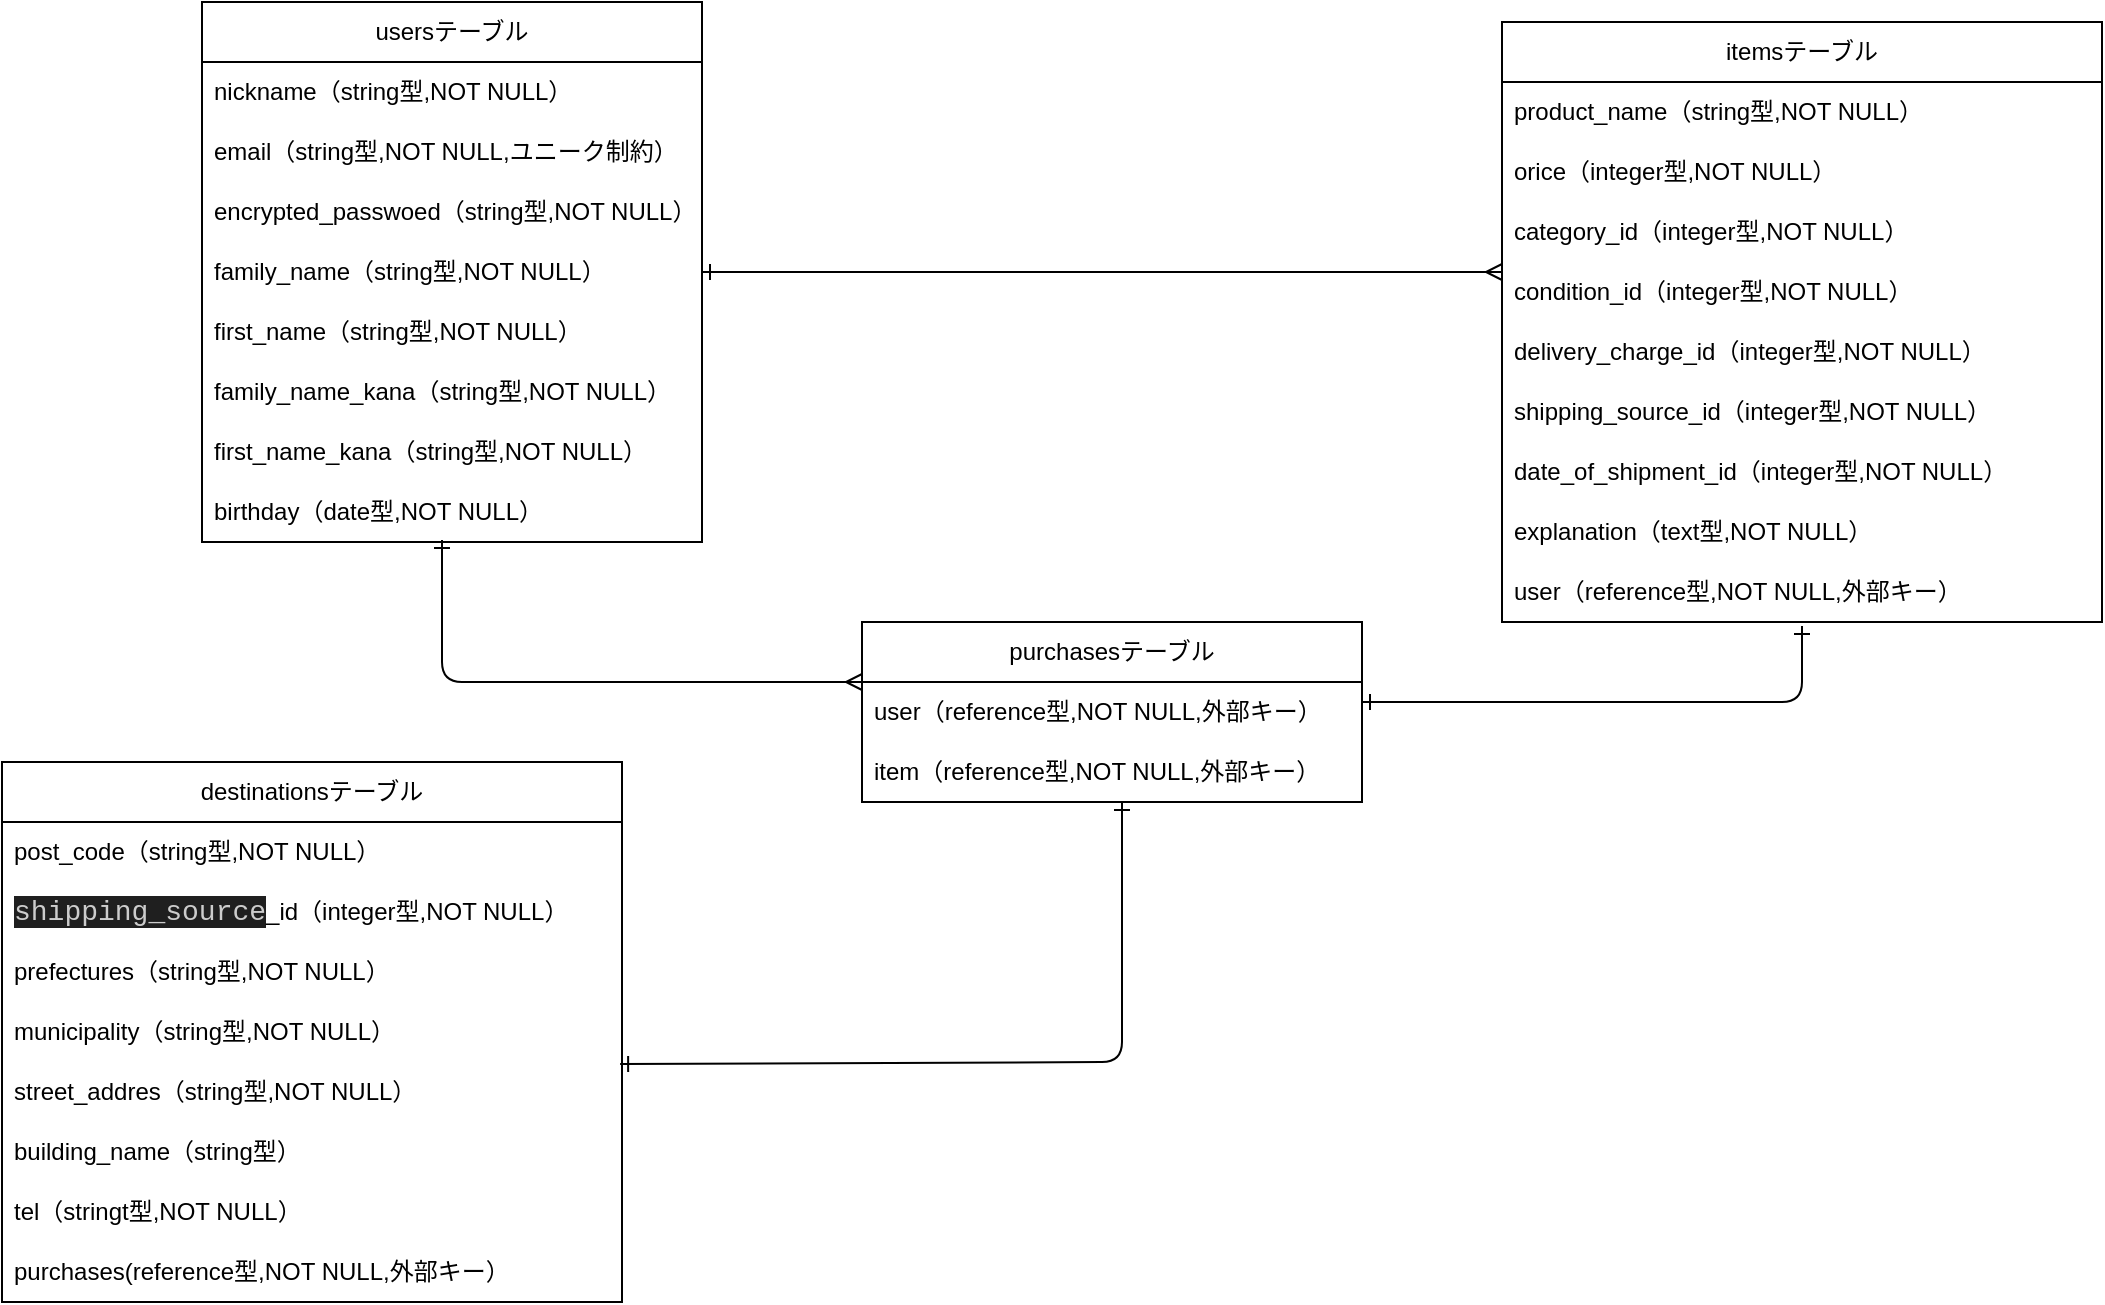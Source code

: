 <mxfile>
    <diagram id="Mz9CsOdYH0cB0qUMlYwv" name="ページ1">
        <mxGraphModel dx="1826" dy="592" grid="1" gridSize="10" guides="1" tooltips="1" connect="1" arrows="1" fold="1" page="1" pageScale="1" pageWidth="827" pageHeight="1169" math="0" shadow="0">
            <root>
                <mxCell id="0"/>
                <mxCell id="1" parent="0"/>
                <mxCell id="2" value="usersテーブル" style="swimlane;fontStyle=0;childLayout=stackLayout;horizontal=1;startSize=30;horizontalStack=0;resizeParent=1;resizeParentMax=0;resizeLast=0;collapsible=1;marginBottom=0;whiteSpace=wrap;html=1;" parent="1" vertex="1">
                    <mxGeometry x="-440" y="50" width="250" height="270" as="geometry"/>
                </mxCell>
                <mxCell id="5" value="nickname（string型,NOT NULL）" style="text;strokeColor=none;fillColor=none;align=left;verticalAlign=middle;spacingLeft=4;spacingRight=4;overflow=hidden;points=[[0,0.5],[1,0.5]];portConstraint=eastwest;rotatable=0;whiteSpace=wrap;html=1;" parent="2" vertex="1">
                    <mxGeometry y="30" width="250" height="30" as="geometry"/>
                </mxCell>
                <mxCell id="3" value="email（string型,NOT NULL,ユニーク制約）" style="text;strokeColor=none;fillColor=none;align=left;verticalAlign=middle;spacingLeft=4;spacingRight=4;overflow=hidden;points=[[0,0.5],[1,0.5]];portConstraint=eastwest;rotatable=0;whiteSpace=wrap;html=1;" parent="2" vertex="1">
                    <mxGeometry y="60" width="250" height="30" as="geometry"/>
                </mxCell>
                <mxCell id="4" value="encrypted_passwoed（string型,NOT NULL）" style="text;strokeColor=none;fillColor=none;align=left;verticalAlign=middle;spacingLeft=4;spacingRight=4;overflow=hidden;points=[[0,0.5],[1,0.5]];portConstraint=eastwest;rotatable=0;whiteSpace=wrap;html=1;" parent="2" vertex="1">
                    <mxGeometry y="90" width="250" height="30" as="geometry"/>
                </mxCell>
                <mxCell id="6" value="family_name（string型,NOT NULL）" style="text;strokeColor=none;fillColor=none;align=left;verticalAlign=middle;spacingLeft=4;spacingRight=4;overflow=hidden;points=[[0,0.5],[1,0.5]];portConstraint=eastwest;rotatable=0;whiteSpace=wrap;html=1;" parent="2" vertex="1">
                    <mxGeometry y="120" width="250" height="30" as="geometry"/>
                </mxCell>
                <mxCell id="20" value="first_name（string型,NOT NULL）" style="text;strokeColor=none;fillColor=none;align=left;verticalAlign=middle;spacingLeft=4;spacingRight=4;overflow=hidden;points=[[0,0.5],[1,0.5]];portConstraint=eastwest;rotatable=0;whiteSpace=wrap;html=1;" parent="2" vertex="1">
                    <mxGeometry y="150" width="250" height="30" as="geometry"/>
                </mxCell>
                <mxCell id="47" value="family_name_kana（string型,NOT NULL）" style="text;strokeColor=none;fillColor=none;align=left;verticalAlign=middle;spacingLeft=4;spacingRight=4;overflow=hidden;points=[[0,0.5],[1,0.5]];portConstraint=eastwest;rotatable=0;whiteSpace=wrap;html=1;" parent="2" vertex="1">
                    <mxGeometry y="180" width="250" height="30" as="geometry"/>
                </mxCell>
                <mxCell id="48" value="first_name_kana（string型,NOT NULL）" style="text;strokeColor=none;fillColor=none;align=left;verticalAlign=middle;spacingLeft=4;spacingRight=4;overflow=hidden;points=[[0,0.5],[1,0.5]];portConstraint=eastwest;rotatable=0;whiteSpace=wrap;html=1;" parent="2" vertex="1">
                    <mxGeometry y="210" width="250" height="30" as="geometry"/>
                </mxCell>
                <mxCell id="8" value="birthday（date型,NOT NULL）" style="text;strokeColor=none;fillColor=none;align=left;verticalAlign=middle;spacingLeft=4;spacingRight=4;overflow=hidden;points=[[0,0.5],[1,0.5]];portConstraint=eastwest;rotatable=0;whiteSpace=wrap;html=1;" parent="2" vertex="1">
                    <mxGeometry y="240" width="250" height="30" as="geometry"/>
                </mxCell>
                <mxCell id="9" value="itemsテーブル" style="swimlane;fontStyle=0;childLayout=stackLayout;horizontal=1;startSize=30;horizontalStack=0;resizeParent=1;resizeParentMax=0;resizeLast=0;collapsible=1;marginBottom=0;whiteSpace=wrap;html=1;" parent="1" vertex="1">
                    <mxGeometry x="210" y="60" width="300" height="300" as="geometry"/>
                </mxCell>
                <mxCell id="50" value="product_name（string型,NOT NULL）" style="text;strokeColor=none;fillColor=none;align=left;verticalAlign=middle;spacingLeft=4;spacingRight=4;overflow=hidden;points=[[0,0.5],[1,0.5]];portConstraint=eastwest;rotatable=0;whiteSpace=wrap;html=1;" parent="9" vertex="1">
                    <mxGeometry y="30" width="300" height="30" as="geometry"/>
                </mxCell>
                <mxCell id="51" value="orice（integer型,NOT NULL）" style="text;strokeColor=none;fillColor=none;align=left;verticalAlign=middle;spacingLeft=4;spacingRight=4;overflow=hidden;points=[[0,0.5],[1,0.5]];portConstraint=eastwest;rotatable=0;whiteSpace=wrap;html=1;" parent="9" vertex="1">
                    <mxGeometry y="60" width="300" height="30" as="geometry"/>
                </mxCell>
                <mxCell id="10" value="category_id（integer型,NOT NULL）" style="text;strokeColor=none;fillColor=none;align=left;verticalAlign=middle;spacingLeft=4;spacingRight=4;overflow=hidden;points=[[0,0.5],[1,0.5]];portConstraint=eastwest;rotatable=0;whiteSpace=wrap;html=1;" parent="9" vertex="1">
                    <mxGeometry y="90" width="300" height="30" as="geometry"/>
                </mxCell>
                <mxCell id="23" value="condition_id（integer型,NOT NULL）" style="text;strokeColor=none;fillColor=none;align=left;verticalAlign=middle;spacingLeft=4;spacingRight=4;overflow=hidden;points=[[0,0.5],[1,0.5]];portConstraint=eastwest;rotatable=0;whiteSpace=wrap;html=1;" parent="9" vertex="1">
                    <mxGeometry y="120" width="300" height="30" as="geometry"/>
                </mxCell>
                <mxCell id="22" value="delivery_charge_id（integer型,NOT NULL）" style="text;strokeColor=none;fillColor=none;align=left;verticalAlign=middle;spacingLeft=4;spacingRight=4;overflow=hidden;points=[[0,0.5],[1,0.5]];portConstraint=eastwest;rotatable=0;whiteSpace=wrap;html=1;" parent="9" vertex="1">
                    <mxGeometry y="150" width="300" height="30" as="geometry"/>
                </mxCell>
                <mxCell id="21" value="shipping_source_id（integer型,NOT NULL）" style="text;strokeColor=none;fillColor=none;align=left;verticalAlign=middle;spacingLeft=4;spacingRight=4;overflow=hidden;points=[[0,0.5],[1,0.5]];portConstraint=eastwest;rotatable=0;whiteSpace=wrap;html=1;" parent="9" vertex="1">
                    <mxGeometry y="180" width="300" height="30" as="geometry"/>
                </mxCell>
                <mxCell id="24" value="date_of_shipment_id（integer型,NOT NULL）" style="text;strokeColor=none;fillColor=none;align=left;verticalAlign=middle;spacingLeft=4;spacingRight=4;overflow=hidden;points=[[0,0.5],[1,0.5]];portConstraint=eastwest;rotatable=0;whiteSpace=wrap;html=1;" parent="9" vertex="1">
                    <mxGeometry y="210" width="300" height="30" as="geometry"/>
                </mxCell>
                <mxCell id="11" value="explanation（text型,NOT NULL）" style="text;strokeColor=none;fillColor=none;align=left;verticalAlign=middle;spacingLeft=4;spacingRight=4;overflow=hidden;points=[[0,0.5],[1,0.5]];portConstraint=eastwest;rotatable=0;whiteSpace=wrap;html=1;" parent="9" vertex="1">
                    <mxGeometry y="240" width="300" height="30" as="geometry"/>
                </mxCell>
                <mxCell id="13" value="user（reference型,NOT NULL,外部キー）" style="text;strokeColor=none;fillColor=none;align=left;verticalAlign=middle;spacingLeft=4;spacingRight=4;overflow=hidden;points=[[0,0.5],[1,0.5]];portConstraint=eastwest;rotatable=0;whiteSpace=wrap;html=1;" parent="9" vertex="1">
                    <mxGeometry y="270" width="300" height="30" as="geometry"/>
                </mxCell>
                <mxCell id="25" value="destinationsテーブル" style="swimlane;fontStyle=0;childLayout=stackLayout;horizontal=1;startSize=30;horizontalStack=0;resizeParent=1;resizeParentMax=0;resizeLast=0;collapsible=1;marginBottom=0;whiteSpace=wrap;html=1;" parent="1" vertex="1">
                    <mxGeometry x="-540" y="430" width="310" height="270" as="geometry"/>
                </mxCell>
                <mxCell id="26" value="post_code（string型,NOT NULL）" style="text;strokeColor=none;fillColor=none;align=left;verticalAlign=middle;spacingLeft=4;spacingRight=4;overflow=hidden;points=[[0,0.5],[1,0.5]];portConstraint=eastwest;rotatable=0;whiteSpace=wrap;html=1;" parent="25" vertex="1">
                    <mxGeometry y="30" width="310" height="30" as="geometry"/>
                </mxCell>
                <mxCell id="55" value="&lt;span style=&quot;background-color: rgb(31, 31, 31); color: rgb(204, 204, 204); font-family: Consolas, &amp;quot;Courier New&amp;quot;, monospace; font-size: 14px;&quot;&gt;shipping_source&lt;/span&gt;_id（integer型,NOT NULL）" style="text;strokeColor=none;fillColor=none;align=left;verticalAlign=middle;spacingLeft=4;spacingRight=4;overflow=hidden;points=[[0,0.5],[1,0.5]];portConstraint=eastwest;rotatable=0;whiteSpace=wrap;html=1;" parent="25" vertex="1">
                    <mxGeometry y="60" width="310" height="30" as="geometry"/>
                </mxCell>
                <mxCell id="27" value="prefectures（string型,NOT NULL）" style="text;strokeColor=none;fillColor=none;align=left;verticalAlign=middle;spacingLeft=4;spacingRight=4;overflow=hidden;points=[[0,0.5],[1,0.5]];portConstraint=eastwest;rotatable=0;whiteSpace=wrap;html=1;" parent="25" vertex="1">
                    <mxGeometry y="90" width="310" height="30" as="geometry"/>
                </mxCell>
                <mxCell id="28" value="municipality（string型,NOT NULL）" style="text;strokeColor=none;fillColor=none;align=left;verticalAlign=middle;spacingLeft=4;spacingRight=4;overflow=hidden;points=[[0,0.5],[1,0.5]];portConstraint=eastwest;rotatable=0;whiteSpace=wrap;html=1;" parent="25" vertex="1">
                    <mxGeometry y="120" width="310" height="30" as="geometry"/>
                </mxCell>
                <mxCell id="29" value="street_addres（string型,NOT NULL）" style="text;strokeColor=none;fillColor=none;align=left;verticalAlign=middle;spacingLeft=4;spacingRight=4;overflow=hidden;points=[[0,0.5],[1,0.5]];portConstraint=eastwest;rotatable=0;whiteSpace=wrap;html=1;" parent="25" vertex="1">
                    <mxGeometry y="150" width="310" height="30" as="geometry"/>
                </mxCell>
                <mxCell id="30" value="building_name（string型）" style="text;strokeColor=none;fillColor=none;align=left;verticalAlign=middle;spacingLeft=4;spacingRight=4;overflow=hidden;points=[[0,0.5],[1,0.5]];portConstraint=eastwest;rotatable=0;whiteSpace=wrap;html=1;" parent="25" vertex="1">
                    <mxGeometry y="180" width="310" height="30" as="geometry"/>
                </mxCell>
                <mxCell id="31" value="tel（stringt型,NOT NULL）" style="text;strokeColor=none;fillColor=none;align=left;verticalAlign=middle;spacingLeft=4;spacingRight=4;overflow=hidden;points=[[0,0.5],[1,0.5]];portConstraint=eastwest;rotatable=0;whiteSpace=wrap;html=1;" parent="25" vertex="1">
                    <mxGeometry y="210" width="310" height="30" as="geometry"/>
                </mxCell>
                <mxCell id="56" value="purchases(reference型,NOT NULL,外部キー）" style="text;strokeColor=none;fillColor=none;align=left;verticalAlign=middle;spacingLeft=4;spacingRight=4;overflow=hidden;points=[[0,0.5],[1,0.5]];portConstraint=eastwest;rotatable=0;whiteSpace=wrap;html=1;" parent="25" vertex="1">
                    <mxGeometry y="240" width="310" height="30" as="geometry"/>
                </mxCell>
                <mxCell id="46" style="edgeStyle=none;html=1;endArrow=ERone;endFill=0;entryX=0.48;entryY=0.967;entryDx=0;entryDy=0;entryPerimeter=0;startArrow=ERmany;startFill=0;exitX=0;exitY=0;exitDx=0;exitDy=0;exitPerimeter=0;" parent="1" source="57" target="8" edge="1">
                    <mxGeometry relative="1" as="geometry">
                        <mxPoint y="380" as="sourcePoint"/>
                        <mxPoint x="6" y="259.01" as="targetPoint"/>
                        <Array as="points">
                            <mxPoint x="-320" y="390"/>
                        </Array>
                    </mxGeometry>
                </mxCell>
                <mxCell id="32" value="purchasesテーブル" style="swimlane;fontStyle=0;childLayout=stackLayout;horizontal=1;startSize=30;horizontalStack=0;resizeParent=1;resizeParentMax=0;resizeLast=0;collapsible=1;marginBottom=0;whiteSpace=wrap;html=1;" parent="1" vertex="1">
                    <mxGeometry x="-110" y="360" width="250" height="90" as="geometry">
                        <mxRectangle x="460" y="390" width="140" height="30" as="alternateBounds"/>
                    </mxGeometry>
                </mxCell>
                <mxCell id="57" value="user（reference型,NOT NULL,外部キー）" style="text;strokeColor=none;fillColor=none;align=left;verticalAlign=middle;spacingLeft=4;spacingRight=4;overflow=hidden;points=[[0,0.5],[1,0.5]];portConstraint=eastwest;rotatable=0;whiteSpace=wrap;html=1;" parent="32" vertex="1">
                    <mxGeometry y="30" width="250" height="30" as="geometry"/>
                </mxCell>
                <mxCell id="37" value="item（reference型,NOT NULL,外部キー）" style="text;strokeColor=none;fillColor=none;align=left;verticalAlign=middle;spacingLeft=4;spacingRight=4;overflow=hidden;points=[[0,0.5],[1,0.5]];portConstraint=eastwest;rotatable=0;whiteSpace=wrap;html=1;" parent="32" vertex="1">
                    <mxGeometry y="60" width="250" height="30" as="geometry"/>
                </mxCell>
                <mxCell id="40" style="edgeStyle=none;html=1;endArrow=ERone;endFill=0;exitX=0.5;exitY=1.067;exitDx=0;exitDy=0;exitPerimeter=0;startArrow=ERone;startFill=0;" parent="1" source="13" edge="1">
                    <mxGeometry relative="1" as="geometry">
                        <mxPoint x="520" y="340" as="sourcePoint"/>
                        <mxPoint x="140" y="400" as="targetPoint"/>
                        <Array as="points">
                            <mxPoint x="360" y="400"/>
                        </Array>
                    </mxGeometry>
                </mxCell>
                <mxCell id="44" style="edgeStyle=none;html=1;endArrow=ERone;endFill=0;" parent="1" edge="1">
                    <mxGeometry relative="1" as="geometry">
                        <mxPoint x="270" y="500" as="sourcePoint"/>
                        <mxPoint x="270" y="500" as="targetPoint"/>
                        <Array as="points"/>
                    </mxGeometry>
                </mxCell>
                <mxCell id="52" style="edgeStyle=none;html=1;endArrow=ERmany;endFill=0;exitX=1;exitY=0.5;exitDx=0;exitDy=0;startArrow=ERone;startFill=0;" parent="1" source="6" edge="1">
                    <mxGeometry relative="1" as="geometry">
                        <mxPoint x="-310" y="130" as="sourcePoint"/>
                        <mxPoint x="210" y="185" as="targetPoint"/>
                        <Array as="points"/>
                    </mxGeometry>
                </mxCell>
                <mxCell id="58" style="edgeStyle=none;html=1;endArrow=ERone;endFill=0;startArrow=ERone;startFill=0;entryX=0.997;entryY=0.033;entryDx=0;entryDy=0;entryPerimeter=0;exitX=0.52;exitY=1;exitDx=0;exitDy=0;exitPerimeter=0;" parent="1" source="37" target="29" edge="1">
                    <mxGeometry relative="1" as="geometry">
                        <mxPoint x="20" y="460" as="sourcePoint"/>
                        <mxPoint x="-680" y="387.99" as="targetPoint"/>
                        <Array as="points">
                            <mxPoint x="20" y="580"/>
                        </Array>
                    </mxGeometry>
                </mxCell>
            </root>
        </mxGraphModel>
    </diagram>
</mxfile>
